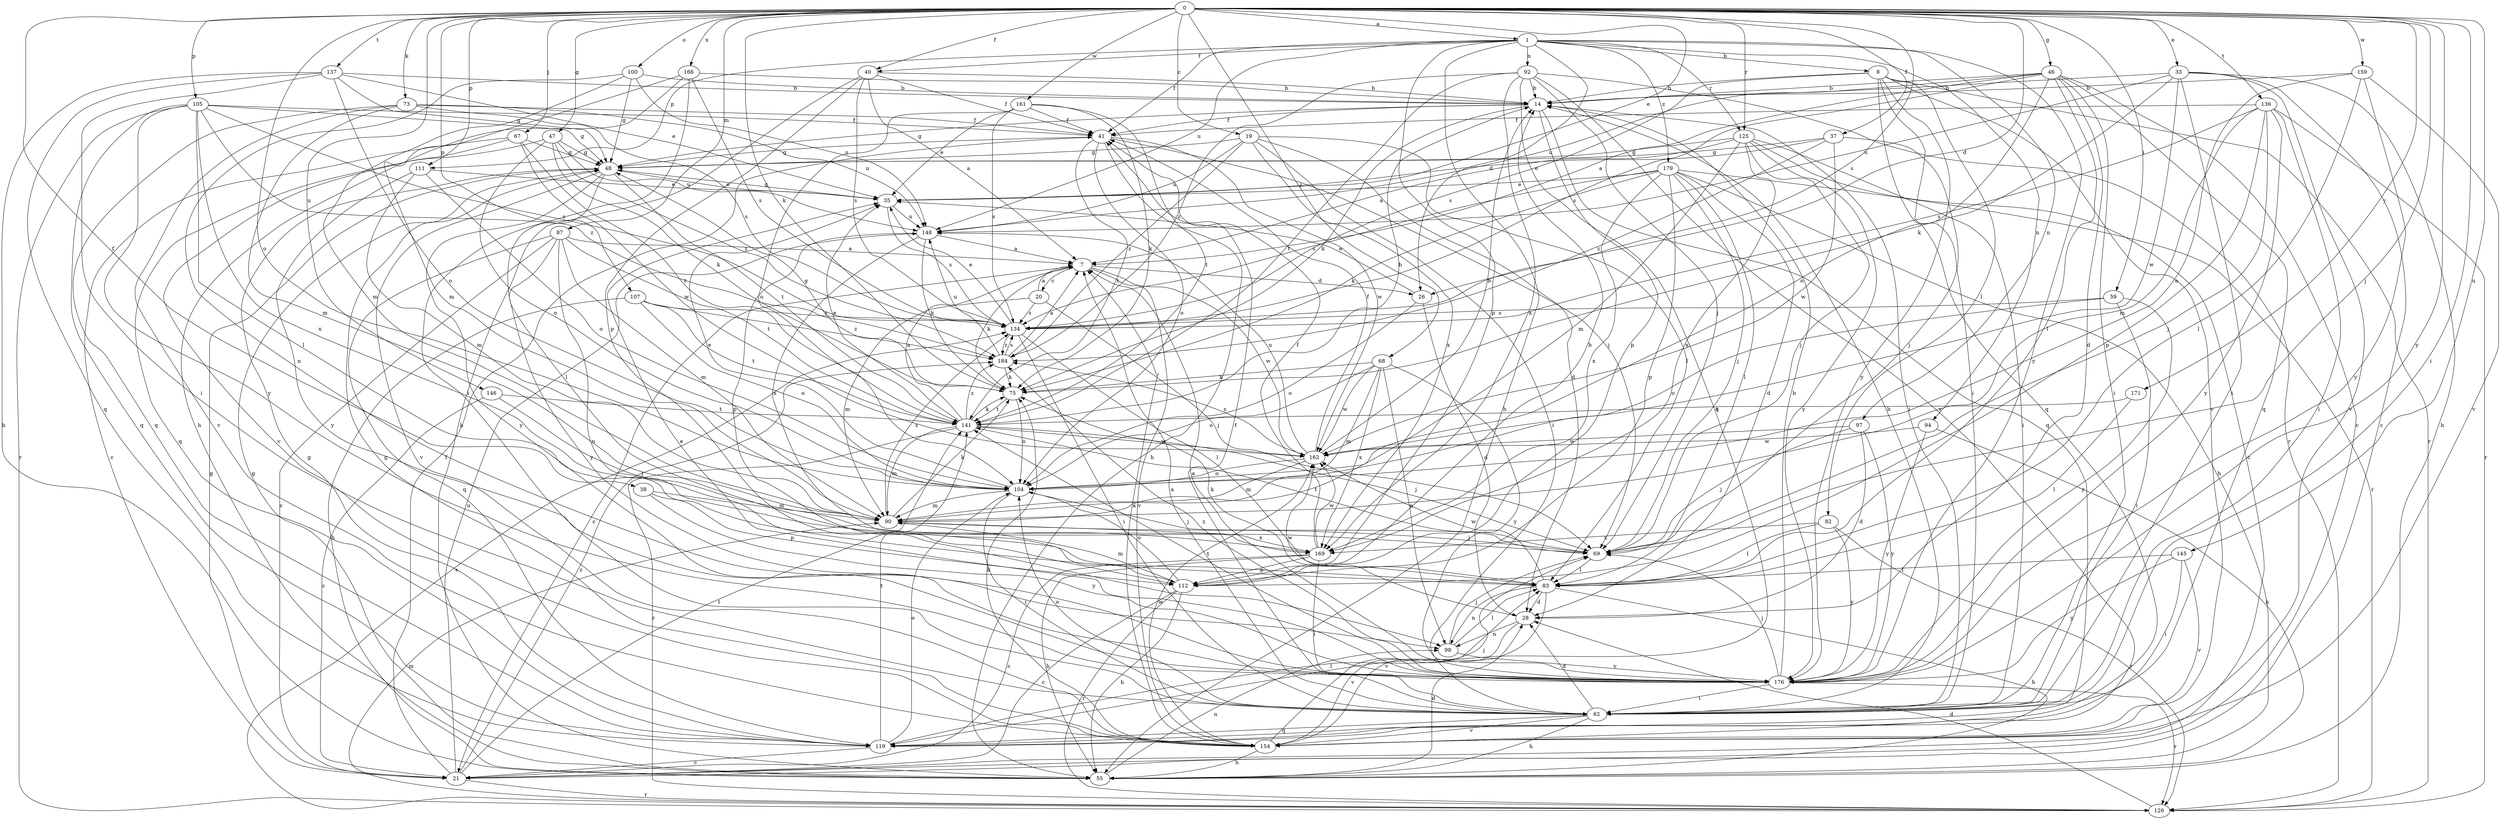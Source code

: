 strict digraph  {
0;
1;
7;
8;
14;
19;
20;
21;
26;
28;
33;
35;
37;
38;
40;
41;
46;
47;
48;
55;
59;
62;
67;
68;
69;
73;
75;
82;
83;
87;
90;
92;
94;
97;
98;
100;
104;
105;
107;
111;
112;
119;
125;
126;
134;
136;
137;
141;
145;
146;
148;
154;
159;
161;
162;
166;
169;
171;
176;
179;
184;
0 -> 1  [label=a];
0 -> 19  [label=c];
0 -> 26  [label=d];
0 -> 33  [label=e];
0 -> 35  [label=e];
0 -> 37  [label=f];
0 -> 38  [label=f];
0 -> 40  [label=f];
0 -> 46  [label=g];
0 -> 47  [label=g];
0 -> 59  [label=i];
0 -> 62  [label=i];
0 -> 67  [label=j];
0 -> 68  [label=j];
0 -> 69  [label=j];
0 -> 73  [label=k];
0 -> 75  [label=k];
0 -> 87  [label=m];
0 -> 100  [label=o];
0 -> 104  [label=o];
0 -> 105  [label=p];
0 -> 107  [label=p];
0 -> 111  [label=p];
0 -> 125  [label=r];
0 -> 134  [label=s];
0 -> 136  [label=t];
0 -> 137  [label=t];
0 -> 145  [label=u];
0 -> 146  [label=u];
0 -> 159  [label=w];
0 -> 161  [label=w];
0 -> 166  [label=x];
0 -> 171  [label=y];
0 -> 176  [label=y];
1 -> 8  [label=b];
1 -> 26  [label=d];
1 -> 40  [label=f];
1 -> 41  [label=f];
1 -> 55  [label=h];
1 -> 92  [label=n];
1 -> 94  [label=n];
1 -> 97  [label=n];
1 -> 111  [label=p];
1 -> 112  [label=p];
1 -> 125  [label=r];
1 -> 148  [label=u];
1 -> 176  [label=y];
1 -> 179  [label=z];
7 -> 20  [label=c];
7 -> 21  [label=c];
7 -> 26  [label=d];
7 -> 75  [label=k];
7 -> 154  [label=v];
7 -> 162  [label=w];
8 -> 14  [label=b];
8 -> 62  [label=i];
8 -> 82  [label=l];
8 -> 119  [label=q];
8 -> 126  [label=r];
8 -> 134  [label=s];
8 -> 154  [label=v];
8 -> 176  [label=y];
14 -> 41  [label=f];
14 -> 48  [label=g];
14 -> 62  [label=i];
14 -> 75  [label=k];
14 -> 112  [label=p];
14 -> 119  [label=q];
19 -> 28  [label=d];
19 -> 48  [label=g];
19 -> 62  [label=i];
19 -> 83  [label=l];
19 -> 148  [label=u];
19 -> 169  [label=x];
19 -> 184  [label=z];
20 -> 7  [label=a];
20 -> 69  [label=j];
20 -> 90  [label=m];
20 -> 134  [label=s];
21 -> 41  [label=f];
21 -> 48  [label=g];
21 -> 126  [label=r];
21 -> 141  [label=t];
21 -> 148  [label=u];
21 -> 184  [label=z];
26 -> 28  [label=d];
26 -> 35  [label=e];
26 -> 104  [label=o];
28 -> 98  [label=n];
28 -> 154  [label=v];
28 -> 162  [label=w];
33 -> 14  [label=b];
33 -> 21  [label=c];
33 -> 55  [label=h];
33 -> 62  [label=i];
33 -> 75  [label=k];
33 -> 148  [label=u];
33 -> 154  [label=v];
33 -> 162  [label=w];
35 -> 48  [label=g];
35 -> 134  [label=s];
35 -> 148  [label=u];
37 -> 35  [label=e];
37 -> 48  [label=g];
37 -> 69  [label=j];
37 -> 162  [label=w];
37 -> 184  [label=z];
38 -> 90  [label=m];
38 -> 112  [label=p];
38 -> 176  [label=y];
40 -> 7  [label=a];
40 -> 14  [label=b];
40 -> 41  [label=f];
40 -> 55  [label=h];
40 -> 112  [label=p];
40 -> 134  [label=s];
41 -> 48  [label=g];
41 -> 55  [label=h];
41 -> 69  [label=j];
41 -> 104  [label=o];
41 -> 141  [label=t];
41 -> 162  [label=w];
46 -> 7  [label=a];
46 -> 14  [label=b];
46 -> 21  [label=c];
46 -> 28  [label=d];
46 -> 62  [label=i];
46 -> 83  [label=l];
46 -> 104  [label=o];
46 -> 119  [label=q];
46 -> 134  [label=s];
46 -> 148  [label=u];
47 -> 48  [label=g];
47 -> 75  [label=k];
47 -> 104  [label=o];
47 -> 119  [label=q];
47 -> 148  [label=u];
47 -> 184  [label=z];
48 -> 35  [label=e];
48 -> 83  [label=l];
48 -> 141  [label=t];
48 -> 154  [label=v];
48 -> 176  [label=y];
55 -> 28  [label=d];
55 -> 48  [label=g];
55 -> 98  [label=n];
59 -> 62  [label=i];
59 -> 104  [label=o];
59 -> 134  [label=s];
59 -> 176  [label=y];
62 -> 7  [label=a];
62 -> 14  [label=b];
62 -> 28  [label=d];
62 -> 41  [label=f];
62 -> 55  [label=h];
62 -> 104  [label=o];
62 -> 119  [label=q];
62 -> 154  [label=v];
67 -> 21  [label=c];
67 -> 48  [label=g];
67 -> 141  [label=t];
67 -> 154  [label=v];
67 -> 162  [label=w];
68 -> 75  [label=k];
68 -> 90  [label=m];
68 -> 98  [label=n];
68 -> 104  [label=o];
68 -> 162  [label=w];
68 -> 169  [label=x];
68 -> 176  [label=y];
69 -> 83  [label=l];
69 -> 141  [label=t];
73 -> 41  [label=f];
73 -> 90  [label=m];
73 -> 119  [label=q];
73 -> 134  [label=s];
73 -> 148  [label=u];
73 -> 154  [label=v];
75 -> 48  [label=g];
75 -> 104  [label=o];
75 -> 141  [label=t];
82 -> 83  [label=l];
82 -> 126  [label=r];
82 -> 169  [label=x];
82 -> 176  [label=y];
83 -> 28  [label=d];
83 -> 55  [label=h];
83 -> 75  [label=k];
83 -> 98  [label=n];
83 -> 154  [label=v];
83 -> 162  [label=w];
87 -> 7  [label=a];
87 -> 21  [label=c];
87 -> 90  [label=m];
87 -> 98  [label=n];
87 -> 119  [label=q];
87 -> 141  [label=t];
87 -> 176  [label=y];
90 -> 69  [label=j];
90 -> 75  [label=k];
90 -> 134  [label=s];
90 -> 169  [label=x];
92 -> 14  [label=b];
92 -> 69  [label=j];
92 -> 119  [label=q];
92 -> 126  [label=r];
92 -> 141  [label=t];
92 -> 154  [label=v];
92 -> 169  [label=x];
92 -> 184  [label=z];
94 -> 55  [label=h];
94 -> 162  [label=w];
94 -> 176  [label=y];
97 -> 28  [label=d];
97 -> 69  [label=j];
97 -> 162  [label=w];
97 -> 176  [label=y];
98 -> 69  [label=j];
98 -> 83  [label=l];
98 -> 176  [label=y];
100 -> 14  [label=b];
100 -> 48  [label=g];
100 -> 90  [label=m];
100 -> 98  [label=n];
100 -> 148  [label=u];
104 -> 35  [label=e];
104 -> 62  [label=i];
104 -> 69  [label=j];
104 -> 90  [label=m];
105 -> 41  [label=f];
105 -> 48  [label=g];
105 -> 83  [label=l];
105 -> 119  [label=q];
105 -> 126  [label=r];
105 -> 134  [label=s];
105 -> 169  [label=x];
105 -> 176  [label=y];
105 -> 184  [label=z];
107 -> 55  [label=h];
107 -> 104  [label=o];
107 -> 134  [label=s];
107 -> 141  [label=t];
107 -> 184  [label=z];
111 -> 35  [label=e];
111 -> 90  [label=m];
111 -> 104  [label=o];
111 -> 176  [label=y];
112 -> 14  [label=b];
112 -> 21  [label=c];
112 -> 55  [label=h];
112 -> 90  [label=m];
112 -> 104  [label=o];
112 -> 126  [label=r];
119 -> 21  [label=c];
119 -> 48  [label=g];
119 -> 83  [label=l];
119 -> 104  [label=o];
119 -> 141  [label=t];
125 -> 7  [label=a];
125 -> 21  [label=c];
125 -> 48  [label=g];
125 -> 62  [label=i];
125 -> 69  [label=j];
125 -> 90  [label=m];
125 -> 169  [label=x];
125 -> 176  [label=y];
126 -> 28  [label=d];
126 -> 90  [label=m];
126 -> 134  [label=s];
134 -> 35  [label=e];
134 -> 62  [label=i];
134 -> 83  [label=l];
134 -> 184  [label=z];
136 -> 41  [label=f];
136 -> 62  [label=i];
136 -> 69  [label=j];
136 -> 90  [label=m];
136 -> 112  [label=p];
136 -> 126  [label=r];
136 -> 134  [label=s];
136 -> 176  [label=y];
137 -> 14  [label=b];
137 -> 35  [label=e];
137 -> 48  [label=g];
137 -> 55  [label=h];
137 -> 62  [label=i];
137 -> 104  [label=o];
137 -> 119  [label=q];
141 -> 7  [label=a];
141 -> 14  [label=b];
141 -> 35  [label=e];
141 -> 69  [label=j];
141 -> 75  [label=k];
141 -> 90  [label=m];
141 -> 126  [label=r];
141 -> 162  [label=w];
141 -> 184  [label=z];
145 -> 62  [label=i];
145 -> 83  [label=l];
145 -> 154  [label=v];
145 -> 176  [label=y];
146 -> 21  [label=c];
146 -> 69  [label=j];
146 -> 141  [label=t];
148 -> 7  [label=a];
148 -> 75  [label=k];
148 -> 112  [label=p];
148 -> 169  [label=x];
154 -> 7  [label=a];
154 -> 48  [label=g];
154 -> 55  [label=h];
154 -> 69  [label=j];
154 -> 75  [label=k];
154 -> 162  [label=w];
159 -> 14  [label=b];
159 -> 83  [label=l];
159 -> 104  [label=o];
159 -> 154  [label=v];
159 -> 176  [label=y];
161 -> 35  [label=e];
161 -> 41  [label=f];
161 -> 75  [label=k];
161 -> 104  [label=o];
161 -> 134  [label=s];
161 -> 141  [label=t];
162 -> 14  [label=b];
162 -> 41  [label=f];
162 -> 90  [label=m];
162 -> 104  [label=o];
162 -> 148  [label=u];
162 -> 184  [label=z];
166 -> 14  [label=b];
166 -> 55  [label=h];
166 -> 62  [label=i];
166 -> 90  [label=m];
166 -> 134  [label=s];
169 -> 21  [label=c];
169 -> 41  [label=f];
169 -> 55  [label=h];
169 -> 62  [label=i];
169 -> 112  [label=p];
169 -> 162  [label=w];
171 -> 83  [label=l];
171 -> 141  [label=t];
176 -> 7  [label=a];
176 -> 14  [label=b];
176 -> 35  [label=e];
176 -> 62  [label=i];
176 -> 69  [label=j];
176 -> 126  [label=r];
176 -> 141  [label=t];
176 -> 184  [label=z];
179 -> 28  [label=d];
179 -> 35  [label=e];
179 -> 55  [label=h];
179 -> 69  [label=j];
179 -> 75  [label=k];
179 -> 83  [label=l];
179 -> 112  [label=p];
179 -> 126  [label=r];
179 -> 134  [label=s];
179 -> 169  [label=x];
184 -> 7  [label=a];
184 -> 75  [label=k];
184 -> 134  [label=s];
184 -> 148  [label=u];
}
